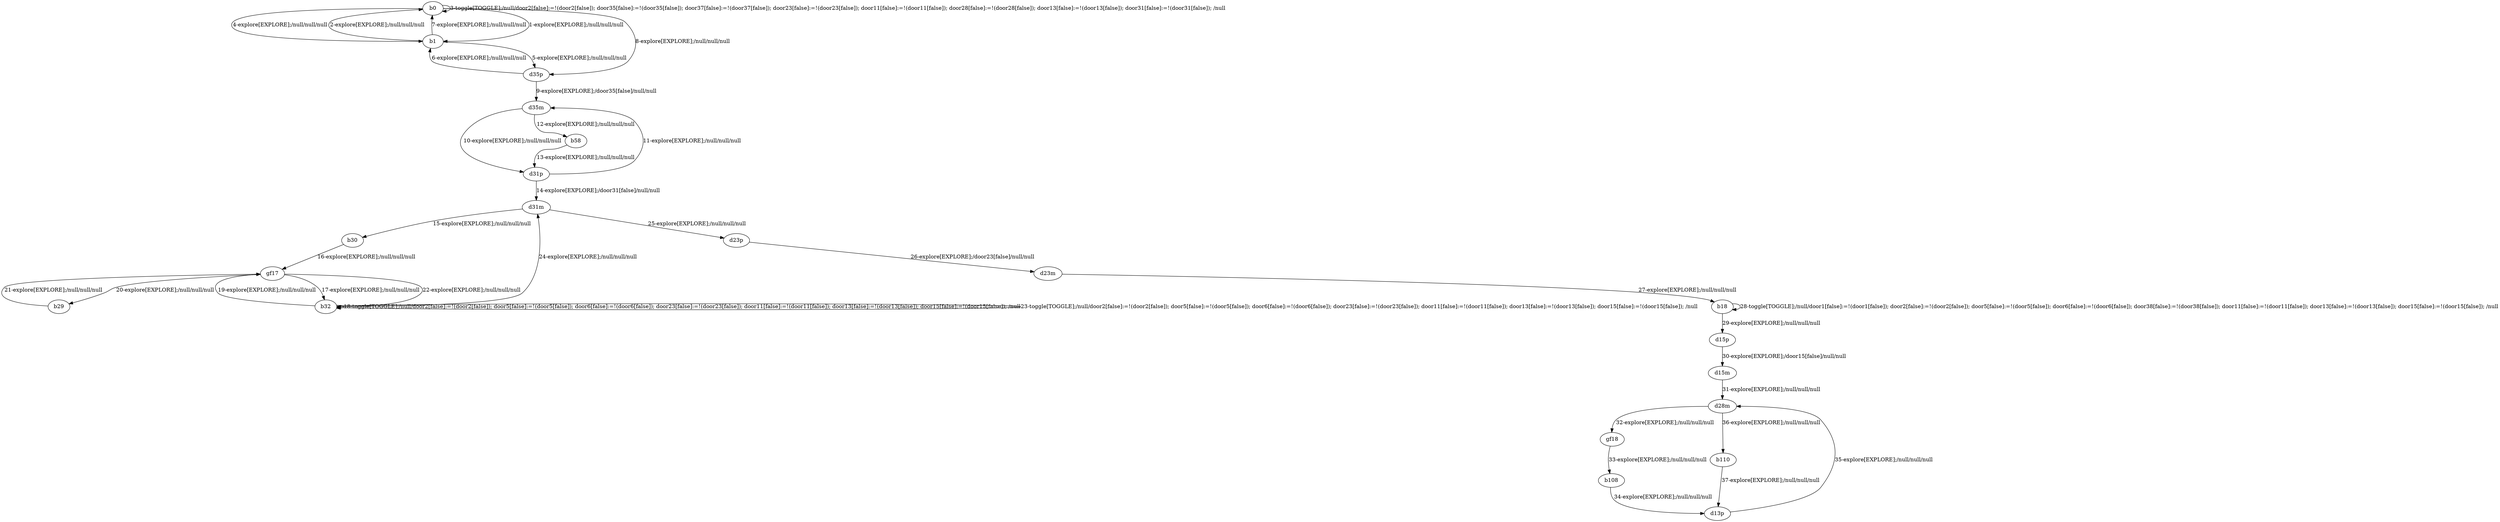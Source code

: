 # Total number of goals covered by this test: 1
# b110 --> d13p

digraph g {
"b0" -> "b1" [label = "1-explore[EXPLORE];/null/null/null"];
"b1" -> "b0" [label = "2-explore[EXPLORE];/null/null/null"];
"b0" -> "b0" [label = "3-toggle[TOGGLE];/null/door2[false]:=!(door2[false]); door35[false]:=!(door35[false]); door37[false]:=!(door37[false]); door23[false]:=!(door23[false]); door11[false]:=!(door11[false]); door28[false]:=!(door28[false]); door13[false]:=!(door13[false]); door31[false]:=!(door31[false]); /null"];
"b0" -> "b1" [label = "4-explore[EXPLORE];/null/null/null"];
"b1" -> "d35p" [label = "5-explore[EXPLORE];/null/null/null"];
"d35p" -> "b1" [label = "6-explore[EXPLORE];/null/null/null"];
"b1" -> "b0" [label = "7-explore[EXPLORE];/null/null/null"];
"b0" -> "d35p" [label = "8-explore[EXPLORE];/null/null/null"];
"d35p" -> "d35m" [label = "9-explore[EXPLORE];/door35[false]/null/null"];
"d35m" -> "d31p" [label = "10-explore[EXPLORE];/null/null/null"];
"d31p" -> "d35m" [label = "11-explore[EXPLORE];/null/null/null"];
"d35m" -> "b58" [label = "12-explore[EXPLORE];/null/null/null"];
"b58" -> "d31p" [label = "13-explore[EXPLORE];/null/null/null"];
"d31p" -> "d31m" [label = "14-explore[EXPLORE];/door31[false]/null/null"];
"d31m" -> "b30" [label = "15-explore[EXPLORE];/null/null/null"];
"b30" -> "gf17" [label = "16-explore[EXPLORE];/null/null/null"];
"gf17" -> "b32" [label = "17-explore[EXPLORE];/null/null/null"];
"b32" -> "b32" [label = "18-toggle[TOGGLE];/null/door2[false]:=!(door2[false]); door5[false]:=!(door5[false]); door6[false]:=!(door6[false]); door23[false]:=!(door23[false]); door11[false]:=!(door11[false]); door13[false]:=!(door13[false]); door15[false]:=!(door15[false]); /null"];
"b32" -> "gf17" [label = "19-explore[EXPLORE];/null/null/null"];
"gf17" -> "b29" [label = "20-explore[EXPLORE];/null/null/null"];
"b29" -> "gf17" [label = "21-explore[EXPLORE];/null/null/null"];
"gf17" -> "b32" [label = "22-explore[EXPLORE];/null/null/null"];
"b32" -> "b32" [label = "23-toggle[TOGGLE];/null/door2[false]:=!(door2[false]); door5[false]:=!(door5[false]); door6[false]:=!(door6[false]); door23[false]:=!(door23[false]); door11[false]:=!(door11[false]); door13[false]:=!(door13[false]); door15[false]:=!(door15[false]); /null"];
"b32" -> "d31m" [label = "24-explore[EXPLORE];/null/null/null"];
"d31m" -> "d23p" [label = "25-explore[EXPLORE];/null/null/null"];
"d23p" -> "d23m" [label = "26-explore[EXPLORE];/door23[false]/null/null"];
"d23m" -> "b18" [label = "27-explore[EXPLORE];/null/null/null"];
"b18" -> "b18" [label = "28-toggle[TOGGLE];/null/door1[false]:=!(door1[false]); door2[false]:=!(door2[false]); door5[false]:=!(door5[false]); door6[false]:=!(door6[false]); door38[false]:=!(door38[false]); door11[false]:=!(door11[false]); door13[false]:=!(door13[false]); door15[false]:=!(door15[false]); /null"];
"b18" -> "d15p" [label = "29-explore[EXPLORE];/null/null/null"];
"d15p" -> "d15m" [label = "30-explore[EXPLORE];/door15[false]/null/null"];
"d15m" -> "d28m" [label = "31-explore[EXPLORE];/null/null/null"];
"d28m" -> "gf18" [label = "32-explore[EXPLORE];/null/null/null"];
"gf18" -> "b108" [label = "33-explore[EXPLORE];/null/null/null"];
"b108" -> "d13p" [label = "34-explore[EXPLORE];/null/null/null"];
"d13p" -> "d28m" [label = "35-explore[EXPLORE];/null/null/null"];
"d28m" -> "b110" [label = "36-explore[EXPLORE];/null/null/null"];
"b110" -> "d13p" [label = "37-explore[EXPLORE];/null/null/null"];
}